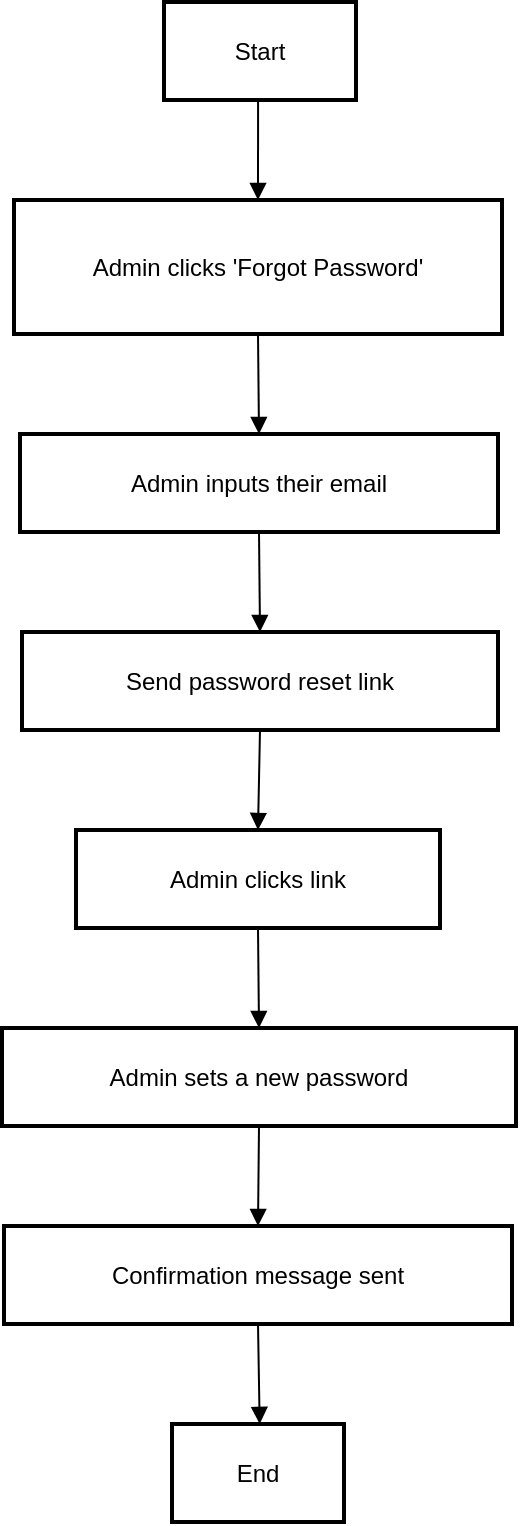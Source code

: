 <mxfile version="24.7.17">
  <diagram name="Page-1" id="-8-iEjhuz0tJnlTvtKs3">
    <mxGraphModel dx="1434" dy="746" grid="1" gridSize="10" guides="1" tooltips="1" connect="1" arrows="1" fold="1" page="1" pageScale="1" pageWidth="850" pageHeight="1100" math="0" shadow="0">
      <root>
        <mxCell id="0" />
        <mxCell id="1" parent="0" />
        <mxCell id="PDceWyWmfySdRPGkdBlP-1" value="Start" style="whiteSpace=wrap;strokeWidth=2;" vertex="1" parent="1">
          <mxGeometry x="101" y="20" width="96" height="49" as="geometry" />
        </mxCell>
        <mxCell id="PDceWyWmfySdRPGkdBlP-2" value="Admin clicks &#39;Forgot Password&#39;" style="whiteSpace=wrap;strokeWidth=2;" vertex="1" parent="1">
          <mxGeometry x="26" y="119" width="244" height="67" as="geometry" />
        </mxCell>
        <mxCell id="PDceWyWmfySdRPGkdBlP-3" value="Admin inputs their email" style="whiteSpace=wrap;strokeWidth=2;" vertex="1" parent="1">
          <mxGeometry x="29" y="236" width="239" height="49" as="geometry" />
        </mxCell>
        <mxCell id="PDceWyWmfySdRPGkdBlP-4" value="Send password reset link" style="whiteSpace=wrap;strokeWidth=2;" vertex="1" parent="1">
          <mxGeometry x="30" y="335" width="238" height="49" as="geometry" />
        </mxCell>
        <mxCell id="PDceWyWmfySdRPGkdBlP-5" value="Admin clicks link" style="whiteSpace=wrap;strokeWidth=2;" vertex="1" parent="1">
          <mxGeometry x="57" y="434" width="182" height="49" as="geometry" />
        </mxCell>
        <mxCell id="PDceWyWmfySdRPGkdBlP-6" value="Admin sets a new password" style="whiteSpace=wrap;strokeWidth=2;" vertex="1" parent="1">
          <mxGeometry x="20" y="533" width="257" height="49" as="geometry" />
        </mxCell>
        <mxCell id="PDceWyWmfySdRPGkdBlP-7" value="Confirmation message sent" style="whiteSpace=wrap;strokeWidth=2;" vertex="1" parent="1">
          <mxGeometry x="21" y="632" width="254" height="49" as="geometry" />
        </mxCell>
        <mxCell id="PDceWyWmfySdRPGkdBlP-8" value="End" style="whiteSpace=wrap;strokeWidth=2;" vertex="1" parent="1">
          <mxGeometry x="105" y="731" width="86" height="49" as="geometry" />
        </mxCell>
        <mxCell id="PDceWyWmfySdRPGkdBlP-9" value="" style="curved=1;startArrow=none;endArrow=block;exitX=0.49;exitY=1;entryX=0.5;entryY=0;rounded=0;" edge="1" parent="1" source="PDceWyWmfySdRPGkdBlP-1" target="PDceWyWmfySdRPGkdBlP-2">
          <mxGeometry relative="1" as="geometry">
            <Array as="points" />
          </mxGeometry>
        </mxCell>
        <mxCell id="PDceWyWmfySdRPGkdBlP-10" value="" style="curved=1;startArrow=none;endArrow=block;exitX=0.5;exitY=0.99;entryX=0.5;entryY=-0.01;rounded=0;" edge="1" parent="1" source="PDceWyWmfySdRPGkdBlP-2" target="PDceWyWmfySdRPGkdBlP-3">
          <mxGeometry relative="1" as="geometry">
            <Array as="points" />
          </mxGeometry>
        </mxCell>
        <mxCell id="PDceWyWmfySdRPGkdBlP-11" value="" style="curved=1;startArrow=none;endArrow=block;exitX=0.5;exitY=0.99;entryX=0.5;entryY=-0.01;rounded=0;" edge="1" parent="1" source="PDceWyWmfySdRPGkdBlP-3" target="PDceWyWmfySdRPGkdBlP-4">
          <mxGeometry relative="1" as="geometry">
            <Array as="points" />
          </mxGeometry>
        </mxCell>
        <mxCell id="PDceWyWmfySdRPGkdBlP-12" value="" style="curved=1;startArrow=none;endArrow=block;exitX=0.5;exitY=0.99;entryX=0.5;entryY=-0.01;rounded=0;" edge="1" parent="1" source="PDceWyWmfySdRPGkdBlP-4" target="PDceWyWmfySdRPGkdBlP-5">
          <mxGeometry relative="1" as="geometry">
            <Array as="points" />
          </mxGeometry>
        </mxCell>
        <mxCell id="PDceWyWmfySdRPGkdBlP-13" value="" style="curved=1;startArrow=none;endArrow=block;exitX=0.5;exitY=0.99;entryX=0.5;entryY=-0.01;rounded=0;" edge="1" parent="1" source="PDceWyWmfySdRPGkdBlP-5" target="PDceWyWmfySdRPGkdBlP-6">
          <mxGeometry relative="1" as="geometry">
            <Array as="points" />
          </mxGeometry>
        </mxCell>
        <mxCell id="PDceWyWmfySdRPGkdBlP-14" value="" style="curved=1;startArrow=none;endArrow=block;exitX=0.5;exitY=0.99;entryX=0.5;entryY=-0.01;rounded=0;" edge="1" parent="1" source="PDceWyWmfySdRPGkdBlP-6" target="PDceWyWmfySdRPGkdBlP-7">
          <mxGeometry relative="1" as="geometry">
            <Array as="points" />
          </mxGeometry>
        </mxCell>
        <mxCell id="PDceWyWmfySdRPGkdBlP-15" value="" style="curved=1;startArrow=none;endArrow=block;exitX=0.5;exitY=0.99;entryX=0.51;entryY=-0.01;rounded=0;" edge="1" parent="1" source="PDceWyWmfySdRPGkdBlP-7" target="PDceWyWmfySdRPGkdBlP-8">
          <mxGeometry relative="1" as="geometry">
            <Array as="points" />
          </mxGeometry>
        </mxCell>
      </root>
    </mxGraphModel>
  </diagram>
</mxfile>
